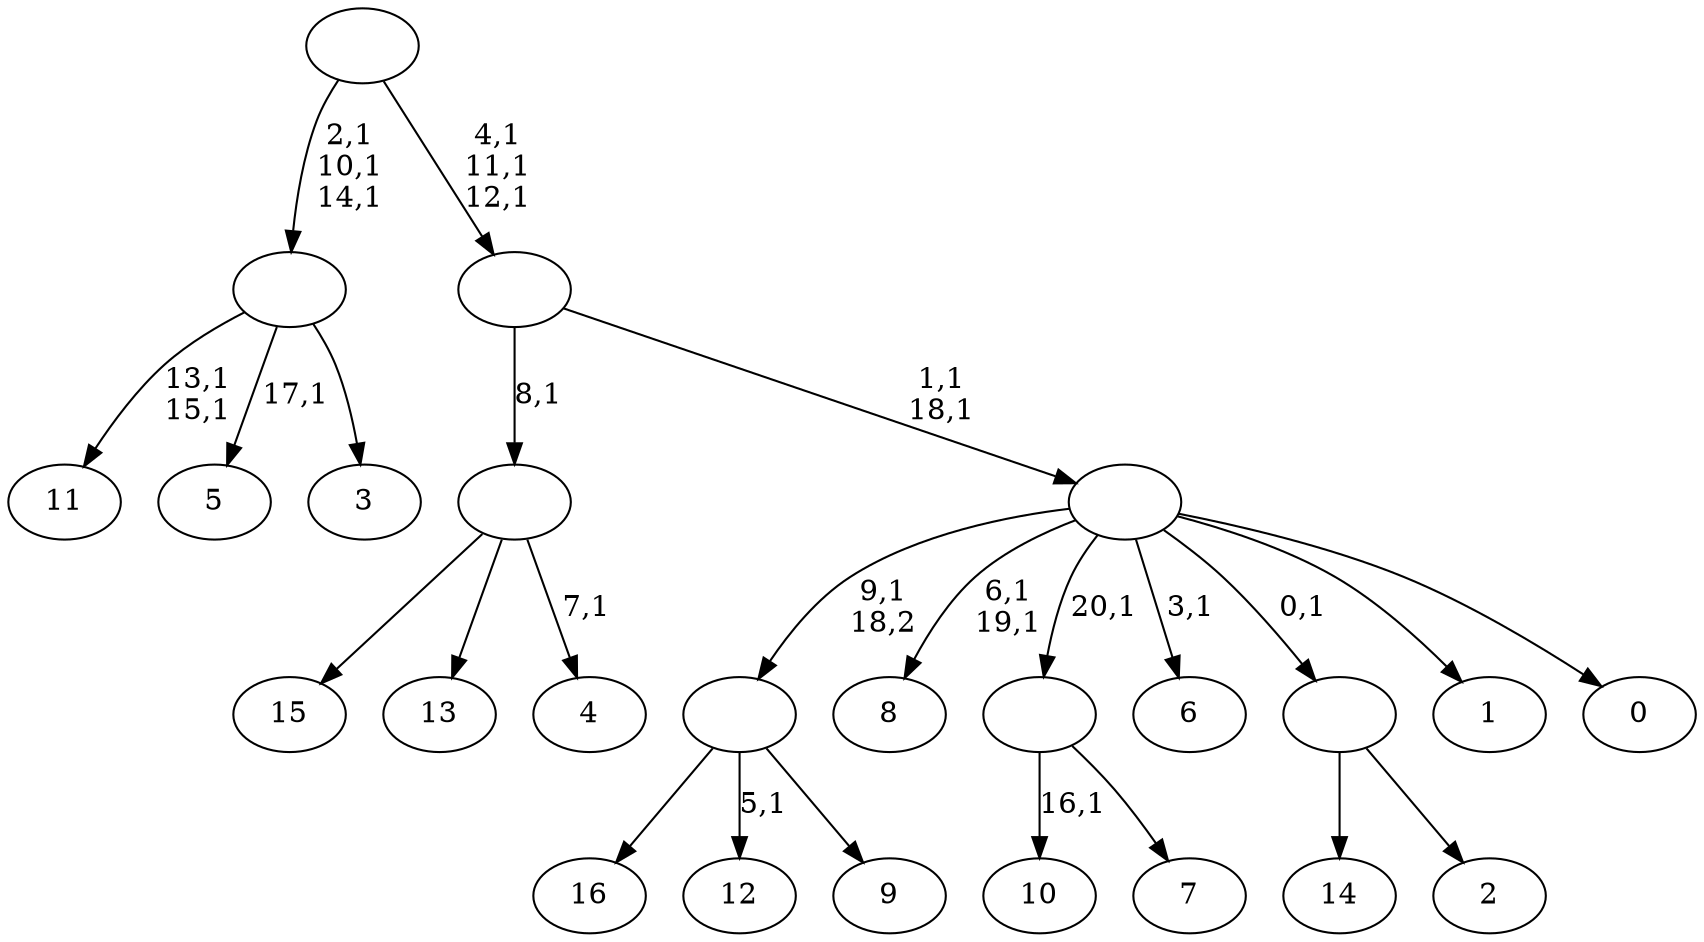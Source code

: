 digraph T {
	38 [label="16"]
	37 [label="15"]
	36 [label="14"]
	35 [label="13"]
	34 [label="12"]
	32 [label="11"]
	29 [label="10"]
	27 [label="9"]
	26 [label=""]
	25 [label="8"]
	22 [label="7"]
	21 [label=""]
	20 [label="6"]
	18 [label="5"]
	16 [label="4"]
	14 [label=""]
	13 [label="3"]
	12 [label=""]
	9 [label="2"]
	8 [label=""]
	7 [label="1"]
	6 [label="0"]
	5 [label=""]
	3 [label=""]
	0 [label=""]
	26 -> 34 [label="5,1"]
	26 -> 38 [label=""]
	26 -> 27 [label=""]
	21 -> 29 [label="16,1"]
	21 -> 22 [label=""]
	14 -> 16 [label="7,1"]
	14 -> 37 [label=""]
	14 -> 35 [label=""]
	12 -> 18 [label="17,1"]
	12 -> 32 [label="13,1\n15,1"]
	12 -> 13 [label=""]
	8 -> 36 [label=""]
	8 -> 9 [label=""]
	5 -> 20 [label="3,1"]
	5 -> 25 [label="6,1\n19,1"]
	5 -> 26 [label="9,1\n18,2"]
	5 -> 21 [label="20,1"]
	5 -> 8 [label="0,1"]
	5 -> 7 [label=""]
	5 -> 6 [label=""]
	3 -> 5 [label="1,1\n18,1"]
	3 -> 14 [label="8,1"]
	0 -> 3 [label="4,1\n11,1\n12,1"]
	0 -> 12 [label="2,1\n10,1\n14,1"]
}
